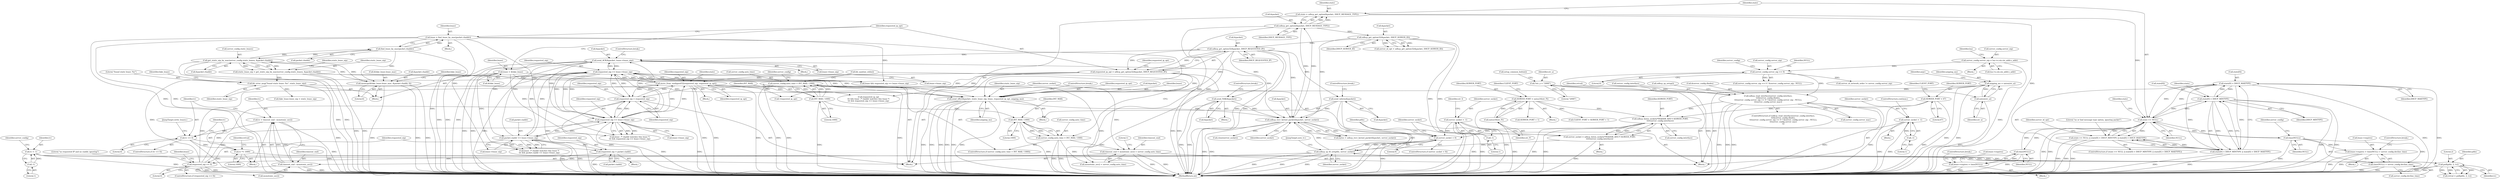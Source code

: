digraph "0_busybox_6d3b4bb24da9a07c263f3c1acf8df85382ff562c_1@array" {
"1000560" [label="(Call,state[0] > DHCP_MAXTYPE)"];
"1000555" [label="(Call,state[0] < DHCP_MINTYPE)"];
"1000551" [label="(Call,state == NULL)"];
"1000543" [label="(Call,state = udhcp_get_option(&packet, DHCP_MESSAGE_TYPE))"];
"1000545" [label="(Call,udhcp_get_option(&packet, DHCP_MESSAGE_TYPE))"];
"1000497" [label="(Call,udhcp_recv_kernel_packet(&packet, server_socket))"];
"1000642" [label="(Call,udhcp_get_option32(&packet, DHCP_REQUESTED_IP))"];
"1000571" [label="(Call,udhcp_get_option32(&packet, DHCP_SERVER_ID))"];
"1000699" [label="(Call,send_ACK(&packet, lease->lease_nip))"];
"1000693" [label="(Call,requested_nip == lease->lease_nip)"];
"1000649" [label="(Call,move_from_unaligned32(requested_nip, requested_ip_opt))"];
"1000396" [label="(Call,requested_nip = requested_nip)"];
"1000683" [label="(Call,requested_nip == 0)"];
"1000677" [label="(Call,requested_nip = packet.ciaddr)"];
"1000761" [label="(Call,packet.ciaddr == lease->lease_nip)"];
"1000726" [label="(Call,requested_nip == lease->lease_nip)"];
"1000640" [label="(Call,requested_ip_opt = udhcp_get_option32(&packet, DHCP_REQUESTED_IP))"];
"1000711" [label="(Call,send_NAK(&packet))"];
"1000780" [label="(Call,send_inform(&packet))"];
"1000661" [label="(Call,send_offer(&packet, static_lease_nip, lease, requested_ip_opt, arpping_ms))"];
"1000592" [label="(Call,static_lease_nip = get_static_nip_by_mac(server_config.static_leases, &packet.chaddr))"];
"1000594" [label="(Call,get_static_nip_by_mac(server_config.static_leases, &packet.chaddr))"];
"1000608" [label="(Call,memcpy(&fake_lease.lease_mac, &packet.chaddr, 6))"];
"1000636" [label="(Call,find_lease_by_mac(packet.chaddr))"];
"1000605" [label="(Call,bb_error_msg(\"found static lease: %x\", static_lease_nip))"];
"1000628" [label="(Call,lease = &fake_lease)"];
"1000634" [label="(Call,lease = find_lease_by_mac(packet.chaddr))"];
"1000239" [label="(Call,arpping_ms = xatou(str_a))"];
"1000241" [label="(Call,xatou(str_a))"];
"1000159" [label="(Call,*str_a = \"2000\")"];
"1000414" [label="(Call,udhcp_sp_fd_set(pfds, server_socket))"];
"1000445" [label="(Call,poll(pfds, 2, tv))"];
"1000440" [label="(Call,tv *= 1000)"];
"1000433" [label="(Call,tv <= 0)"];
"1000427" [label="(Call,tv = timeout_end - monotonic_sec())"];
"1000429" [label="(Call,timeout_end - monotonic_sec())"];
"1000379" [label="(Call,timeout_end = monotonic_sec() + server_config.auto_time)"];
"1000253" [label="(Call,server_config.auto_time > INT_MAX / 1000)"];
"1000257" [label="(Call,INT_MAX / 1000)"];
"1000260" [label="(Call,server_config.auto_time = INT_MAX / 1000)"];
"1000264" [label="(Call,INT_MAX / 1000)"];
"1000418" [label="(Call,tv = -1)"];
"1000420" [label="(Call,-1)"];
"1000403" [label="(Call,server_socket < 0)"];
"1000518" [label="(Call,server_socket = -1)"];
"1000520" [label="(Call,-1)"];
"1000144" [label="(Call,server_socket = -1)"];
"1000146" [label="(Call,-1)"];
"1000407" [label="(Call,server_socket = udhcp_listen_socket(/*INADDR_ANY,*/ SERVER_PORT,\n\t\t\t\t\tserver_config.interface))"];
"1000409" [label="(Call,udhcp_listen_socket(/*INADDR_ANY,*/ SERVER_PORT,\n\t\t\t\t\tserver_config.interface))"];
"1000165" [label="(Call,SERVER_PORT = 67)"];
"1000230" [label="(Call,SERVER_PORT = xatou16(str_P))"];
"1000232" [label="(Call,xatou16(str_P))"];
"1000350" [label="(Call,udhcp_read_interface(server_config.interface,\n\t\t\t&server_config.ifindex,\n\t\t\t(server_config.server_nip == 0 ? &server_config.server_nip : NULL),\n\t\t\tserver_config.server_mac))"];
"1000359" [label="(Call,server_config.server_nip == 0)"];
"1000210" [label="(Call,server_config.server_nip = lsa->u.sin.sin_addr.s_addr)"];
"1000560" [label="(Call,state[0] > DHCP_MAXTYPE)"];
"1000746" [label="(Call,time(NULL))"];
"1000773" [label="(Call,time(NULL))"];
"1000550" [label="(Call,state == NULL || state[0] < DHCP_MINTYPE || state[0] > DHCP_MAXTYPE)"];
"1000554" [label="(Call,state[0] < DHCP_MINTYPE || state[0] > DHCP_MAXTYPE)"];
"1000741" [label="(Call,lease->expires = time(NULL) + server_config.decline_time)"];
"1000745" [label="(Call,time(NULL) + server_config.decline_time)"];
"1000769" [label="(Call,lease->expires = time(NULL))"];
"1000432" [label="(ControlStructure,if (tv <= 0))"];
"1000351" [label="(Call,server_config.interface)"];
"1000731" [label="(Block,)"];
"1000700" [label="(Call,&packet)"];
"1000419" [label="(Identifier,tv)"];
"1000433" [label="(Call,tv <= 0)"];
"1000605" [label="(Call,bb_error_msg(\"found static lease: %x\", static_lease_nip))"];
"1000649" [label="(Call,move_from_unaligned32(requested_nip, requested_ip_opt))"];
"1000795" [label="(MethodReturn,int)"];
"1000160" [label="(Identifier,str_a)"];
"1000202" [label="(Block,)"];
"1000693" [label="(Call,requested_nip == lease->lease_nip)"];
"1000387" [label="(Literal,1)"];
"1000156" [label="(Identifier,str_I)"];
"1000726" [label="(Call,requested_nip == lease->lease_nip)"];
"1000606" [label="(Literal,\"found static lease: %x\")"];
"1000165" [label="(Call,SERVER_PORT = 67)"];
"1000550" [label="(Call,state == NULL || state[0] < DHCP_MINTYPE || state[0] > DHCP_MAXTYPE)"];
"1000518" [label="(Call,server_socket = -1)"];
"1000440" [label="(Call,tv *= 1000)"];
"1000233" [label="(Identifier,str_P)"];
"1000634" [label="(Call,lease = find_lease_by_mac(packet.chaddr))"];
"1000640" [label="(Call,requested_ip_opt = udhcp_get_option32(&packet, DHCP_REQUESTED_IP))"];
"1000254" [label="(Call,server_config.auto_time)"];
"1000564" [label="(Identifier,DHCP_MAXTYPE)"];
"1000765" [label="(Call,lease->lease_nip)"];
"1000780" [label="(Call,send_inform(&packet))"];
"1000415" [label="(Identifier,pfds)"];
"1000551" [label="(Call,state == NULL)"];
"1000448" [label="(Identifier,tv)"];
"1000783" [label="(ControlStructure,break;)"];
"1000406" [label="(Block,)"];
"1000210" [label="(Call,server_config.server_nip = lsa->u.sin.sin_addr.s_addr)"];
"1000727" [label="(Identifier,requested_nip)"];
"1000431" [label="(Call,monotonic_sec())"];
"1000242" [label="(Identifier,str_a)"];
"1000159" [label="(Call,*str_a = \"2000\")"];
"1000262" [label="(Identifier,server_config)"];
"1000747" [label="(Identifier,NULL)"];
"1000674" [label="(Call,!requested_ip_opt)"];
"1000377" [label="(Call,udhcp_sp_setup())"];
"1000561" [label="(Call,state[0])"];
"1000608" [label="(Call,memcpy(&fake_lease.lease_mac, &packet.chaddr, 6))"];
"1000260" [label="(Call,server_config.auto_time = INT_MAX / 1000)"];
"1000645" [label="(Identifier,DHCP_REQUESTED_IP)"];
"1000742" [label="(Call,lease->expires)"];
"1000636" [label="(Call,find_lease_by_mac(packet.chaddr))"];
"1000267" [label="(Call,bb_sanitize_stdio())"];
"1000647" [label="(Identifier,requested_ip_opt)"];
"1000611" [label="(Identifier,fake_lease)"];
"1000354" [label="(Call,&server_config.ifindex)"];
"1000668" [label="(ControlStructure,break;)"];
"1000545" [label="(Call,udhcp_get_option(&packet, DHCP_MESSAGE_TYPE))"];
"1000434" [label="(Identifier,tv)"];
"1000405" [label="(Literal,0)"];
"1000722" [label="(Call,requested_ip_opt\n\t\t\t && lease  /* chaddr matches this lease */\n\t\t\t && requested_nip == lease->lease_nip)"];
"1000556" [label="(Call,state[0])"];
"1000427" [label="(Call,tv = timeout_end - monotonic_sec())"];
"1000603" [label="(Identifier,static_lease_nip)"];
"1000409" [label="(Call,udhcp_listen_socket(/*INADDR_ANY,*/ SERVER_PORT,\n\t\t\t\t\tserver_config.interface))"];
"1000774" [label="(Identifier,NULL)"];
"1000635" [label="(Identifier,lease)"];
"1000641" [label="(Identifier,requested_ip_opt)"];
"1000234" [label="(Call,CLIENT_PORT = SERVER_PORT + 1)"];
"1000629" [label="(Identifier,lease)"];
"1000261" [label="(Call,server_config.auto_time)"];
"1000214" [label="(Call,lsa->u.sin.sin_addr.s_addr)"];
"1000678" [label="(Identifier,requested_nip)"];
"1000592" [label="(Call,static_lease_nip = get_static_nip_by_mac(server_config.static_leases, &packet.chaddr))"];
"1000258" [label="(Identifier,INT_MAX)"];
"1000147" [label="(Literal,1)"];
"1000146" [label="(Call,-1)"];
"1000516" [label="(Call,close(server_socket))"];
"1000435" [label="(Literal,0)"];
"1000643" [label="(Call,&packet)"];
"1000684" [label="(Identifier,requested_nip)"];
"1000414" [label="(Call,udhcp_sp_fd_set(pfds, server_socket))"];
"1000349" [label="(ControlStructure,if (udhcp_read_interface(server_config.interface,\n\t\t\t&server_config.ifindex,\n\t\t\t(server_config.server_nip == 0 ? &server_config.server_nip : NULL),\n\t\t\tserver_config.server_mac)\n\t))"];
"1000666" [label="(Identifier,requested_ip_opt)"];
"1000751" [label="(ControlStructure,break;)"];
"1000224" [label="(Identifier,lsa)"];
"1000691" [label="(Call,lease && requested_nip == lease->lease_nip)"];
"1000710" [label="(Block,)"];
"1000688" [label="(Literal,\"no requested IP and no ciaddr, ignoring\")"];
"1000555" [label="(Call,state[0] < DHCP_MINTYPE)"];
"1000676" [label="(Block,)"];
"1000662" [label="(Call,&packet)"];
"1000609" [label="(Call,&fake_lease.lease_mac)"];
"1000543" [label="(Call,state = udhcp_get_option(&packet, DHCP_MESSAGE_TYPE))"];
"1000552" [label="(Identifier,state)"];
"1000241" [label="(Call,xatou(str_a))"];
"1000380" [label="(Identifier,timeout_end)"];
"1000408" [label="(Identifier,server_socket)"];
"1000633" [label="(Block,)"];
"1000712" [label="(Call,&packet)"];
"1000548" [label="(Identifier,DHCP_MESSAGE_TYPE)"];
"1000745" [label="(Call,time(NULL) + server_config.decline_time)"];
"1000762" [label="(Call,packet.ciaddr)"];
"1000266" [label="(Literal,1000)"];
"1000544" [label="(Identifier,state)"];
"1000775" [label="(ControlStructure,break;)"];
"1000773" [label="(Call,time(NULL))"];
"1000161" [label="(Literal,\"2000\")"];
"1000402" [label="(ControlStructure,if (server_socket < 0))"];
"1000665" [label="(Identifier,lease)"];
"1000724" [label="(Call,lease  /* chaddr matches this lease */\n\t\t\t && requested_nip == lease->lease_nip)"];
"1000360" [label="(Call,server_config.server_nip)"];
"1000521" [label="(Literal,1)"];
"1000654" [label="(Identifier,state)"];
"1000166" [label="(Identifier,SERVER_PORT)"];
"1000520" [label="(Call,-1)"];
"1000546" [label="(Call,&packet)"];
"1000359" [label="(Call,server_config.server_nip == 0)"];
"1000522" [label="(ControlStructure,continue;)"];
"1000498" [label="(Call,&packet)"];
"1000637" [label="(Call,packet.chaddr)"];
"1000416" [label="(Identifier,server_socket)"];
"1000613" [label="(Call,&packet.chaddr)"];
"1000628" [label="(Call,lease = &fake_lease)"];
"1000437" [label="(JumpTarget,write_leases:)"];
"1000648" [label="(Block,)"];
"1000748" [label="(Call,server_config.decline_time)"];
"1000428" [label="(Identifier,tv)"];
"1000259" [label="(Literal,1000)"];
"1000240" [label="(Identifier,arpping_ms)"];
"1000169" [label="(Identifier,CLIENT_PORT)"];
"1000236" [label="(Call,SERVER_PORT + 1)"];
"1000677" [label="(Call,requested_nip = packet.ciaddr)"];
"1000515" [label="(Block,)"];
"1000768" [label="(Block,)"];
"1000235" [label="(Identifier,CLIENT_PORT)"];
"1000559" [label="(Identifier,DHCP_MINTYPE)"];
"1000144" [label="(Call,server_socket = -1)"];
"1000447" [label="(Literal,2)"];
"1000594" [label="(Call,get_static_nip_by_mac(server_config.static_leases, &packet.chaddr))"];
"1000554" [label="(Call,state[0] < DHCP_MINTYPE || state[0] > DHCP_MAXTYPE)"];
"1000682" [label="(ControlStructure,if (requested_nip == 0))"];
"1000252" [label="(ControlStructure,if (server_config.auto_time > INT_MAX / 1000))"];
"1000265" [label="(Identifier,INT_MAX)"];
"1000421" [label="(Literal,1)"];
"1000685" [label="(Literal,0)"];
"1000430" [label="(Identifier,timeout_end)"];
"1000572" [label="(Call,&packet)"];
"1000741" [label="(Call,lease->expires = time(NULL) + server_config.decline_time)"];
"1000443" [label="(Call,retval = poll(pfds, 2, tv))"];
"1000699" [label="(Call,send_ACK(&packet, lease->lease_nip))"];
"1000164" [label="(Call,setup_common_bufsiz())"];
"1000446" [label="(Identifier,pfds)"];
"1000698" [label="(Block,)"];
"1000229" [label="(Block,)"];
"1000728" [label="(Call,lease->lease_nip)"];
"1000607" [label="(Identifier,static_lease_nip)"];
"1000231" [label="(Identifier,SERVER_PORT)"];
"1000667" [label="(Identifier,arpping_ms)"];
"1000705" [label="(ControlStructure,break;)"];
"1000617" [label="(Literal,6)"];
"1000595" [label="(Call,server_config.static_leases)"];
"1000257" [label="(Call,INT_MAX / 1000)"];
"1000557" [label="(Identifier,state)"];
"1000424" [label="(Identifier,server_config)"];
"1000553" [label="(Identifier,NULL)"];
"1000761" [label="(Call,packet.ciaddr == lease->lease_nip)"];
"1000417" [label="(JumpTarget,new_tv:)"];
"1000497" [label="(Call,udhcp_recv_kernel_packet(&packet, server_socket))"];
"1000444" [label="(Identifier,retval)"];
"1000429" [label="(Call,timeout_end - monotonic_sec())"];
"1000363" [label="(Literal,0)"];
"1000583" [label="(Call,server_id_network_order != server_config.server_nip)"];
"1000397" [label="(Identifier,requested_nip)"];
"1000562" [label="(Identifier,state)"];
"1000398" [label="(Identifier,requested_nip)"];
"1000549" [label="(ControlStructure,if (state == NULL || state[0] < DHCP_MINTYPE || state[0] > DHCP_MAXTYPE))"];
"1000702" [label="(Call,lease->lease_nip)"];
"1000769" [label="(Call,lease->expires = time(NULL))"];
"1000759" [label="(Call,lease  /* chaddr matches this lease */\n\t\t\t && packet.ciaddr == lease->lease_nip)"];
"1000368" [label="(Identifier,NULL)"];
"1000593" [label="(Identifier,static_lease_nip)"];
"1000246" [label="(Identifier,argv)"];
"1000445" [label="(Call,poll(pfds, 2, tv))"];
"1000604" [label="(Block,)"];
"1000381" [label="(Call,monotonic_sec() + server_config.auto_time)"];
"1000145" [label="(Identifier,server_socket)"];
"1000142" [label="(Block,)"];
"1000369" [label="(Call,server_config.server_mac)"];
"1000642" [label="(Call,udhcp_get_option32(&packet, DHCP_REQUESTED_IP))"];
"1000770" [label="(Call,lease->expires)"];
"1000651" [label="(Identifier,requested_ip_opt)"];
"1000403" [label="(Call,server_socket < 0)"];
"1000695" [label="(Call,lease->lease_nip)"];
"1000570" [label="(Identifier,server_id_opt)"];
"1000404" [label="(Identifier,server_socket)"];
"1000656" [label="(Block,)"];
"1000211" [label="(Call,server_config.server_nip)"];
"1000618" [label="(Call,fake_lease.lease_nip = static_lease_nip)"];
"1000253" [label="(Call,server_config.auto_time > INT_MAX / 1000)"];
"1000167" [label="(Literal,67)"];
"1000500" [label="(Identifier,server_socket)"];
"1000574" [label="(Identifier,DHCP_SERVER_ID)"];
"1000664" [label="(Identifier,static_lease_nip)"];
"1000519" [label="(Identifier,server_socket)"];
"1000567" [label="(Literal,\"no or bad message type option, ignoring packet\")"];
"1000442" [label="(Literal,1000)"];
"1000620" [label="(Identifier,fake_lease)"];
"1000232" [label="(Call,xatou16(str_P))"];
"1000396" [label="(Call,requested_nip = requested_nip)"];
"1000374" [label="(Identifier,retval)"];
"1000714" [label="(ControlStructure,break;)"];
"1000410" [label="(Identifier,SERVER_PORT)"];
"1000571" [label="(Call,udhcp_get_option32(&packet, DHCP_SERVER_ID))"];
"1000388" [label="(Block,)"];
"1000495" [label="(Call,bytes = udhcp_recv_kernel_packet(&packet, server_socket))"];
"1000441" [label="(Identifier,tv)"];
"1000358" [label="(Call,server_config.server_nip == 0 ? &server_config.server_nip : NULL)"];
"1000264" [label="(Call,INT_MAX / 1000)"];
"1000746" [label="(Call,time(NULL))"];
"1000418" [label="(Call,tv = -1)"];
"1000407" [label="(Call,server_socket = udhcp_listen_socket(/*INADDR_ANY,*/ SERVER_PORT,\n\t\t\t\t\tserver_config.interface))"];
"1000711" [label="(Call,send_NAK(&packet))"];
"1000650" [label="(Identifier,requested_nip)"];
"1000560" [label="(Call,state[0] > DHCP_MAXTYPE)"];
"1000350" [label="(Call,udhcp_read_interface(server_config.interface,\n\t\t\t&server_config.ifindex,\n\t\t\t(server_config.server_nip == 0 ? &server_config.server_nip : NULL),\n\t\t\tserver_config.server_mac))"];
"1000661" [label="(Call,send_offer(&packet, static_lease_nip, lease, requested_ip_opt, arpping_ms))"];
"1000379" [label="(Call,timeout_end = monotonic_sec() + server_config.auto_time)"];
"1000694" [label="(Identifier,requested_nip)"];
"1000692" [label="(Identifier,lease)"];
"1000630" [label="(Call,&fake_lease)"];
"1000426" [label="(Block,)"];
"1000749" [label="(Identifier,server_config)"];
"1000683" [label="(Call,requested_nip == 0)"];
"1000230" [label="(Call,SERVER_PORT = xatou16(str_P))"];
"1000679" [label="(Call,packet.ciaddr)"];
"1000366" [label="(Identifier,server_config)"];
"1000420" [label="(Call,-1)"];
"1000239" [label="(Call,arpping_ms = xatou(str_a))"];
"1000781" [label="(Call,&packet)"];
"1000598" [label="(Call,&packet.chaddr)"];
"1000569" [label="(Call,server_id_opt = udhcp_get_option32(&packet, DHCP_SERVER_ID))"];
"1000411" [label="(Call,server_config.interface)"];
"1000560" -> "1000554"  [label="AST: "];
"1000560" -> "1000564"  [label="CFG: "];
"1000561" -> "1000560"  [label="AST: "];
"1000564" -> "1000560"  [label="AST: "];
"1000554" -> "1000560"  [label="CFG: "];
"1000560" -> "1000795"  [label="DDG: "];
"1000560" -> "1000795"  [label="DDG: "];
"1000560" -> "1000551"  [label="DDG: "];
"1000560" -> "1000555"  [label="DDG: "];
"1000560" -> "1000554"  [label="DDG: "];
"1000560" -> "1000554"  [label="DDG: "];
"1000555" -> "1000560"  [label="DDG: "];
"1000551" -> "1000560"  [label="DDG: "];
"1000555" -> "1000554"  [label="AST: "];
"1000555" -> "1000559"  [label="CFG: "];
"1000556" -> "1000555"  [label="AST: "];
"1000559" -> "1000555"  [label="AST: "];
"1000562" -> "1000555"  [label="CFG: "];
"1000554" -> "1000555"  [label="CFG: "];
"1000555" -> "1000795"  [label="DDG: "];
"1000555" -> "1000795"  [label="DDG: "];
"1000555" -> "1000551"  [label="DDG: "];
"1000555" -> "1000554"  [label="DDG: "];
"1000555" -> "1000554"  [label="DDG: "];
"1000551" -> "1000555"  [label="DDG: "];
"1000551" -> "1000550"  [label="AST: "];
"1000551" -> "1000553"  [label="CFG: "];
"1000552" -> "1000551"  [label="AST: "];
"1000553" -> "1000551"  [label="AST: "];
"1000557" -> "1000551"  [label="CFG: "];
"1000550" -> "1000551"  [label="CFG: "];
"1000551" -> "1000795"  [label="DDG: "];
"1000551" -> "1000795"  [label="DDG: "];
"1000551" -> "1000550"  [label="DDG: "];
"1000551" -> "1000550"  [label="DDG: "];
"1000543" -> "1000551"  [label="DDG: "];
"1000746" -> "1000551"  [label="DDG: "];
"1000773" -> "1000551"  [label="DDG: "];
"1000551" -> "1000746"  [label="DDG: "];
"1000551" -> "1000773"  [label="DDG: "];
"1000543" -> "1000388"  [label="AST: "];
"1000543" -> "1000545"  [label="CFG: "];
"1000544" -> "1000543"  [label="AST: "];
"1000545" -> "1000543"  [label="AST: "];
"1000552" -> "1000543"  [label="CFG: "];
"1000543" -> "1000795"  [label="DDG: "];
"1000545" -> "1000543"  [label="DDG: "];
"1000545" -> "1000543"  [label="DDG: "];
"1000545" -> "1000548"  [label="CFG: "];
"1000546" -> "1000545"  [label="AST: "];
"1000548" -> "1000545"  [label="AST: "];
"1000545" -> "1000795"  [label="DDG: "];
"1000545" -> "1000795"  [label="DDG: "];
"1000545" -> "1000497"  [label="DDG: "];
"1000497" -> "1000545"  [label="DDG: "];
"1000545" -> "1000571"  [label="DDG: "];
"1000497" -> "1000495"  [label="AST: "];
"1000497" -> "1000500"  [label="CFG: "];
"1000498" -> "1000497"  [label="AST: "];
"1000500" -> "1000497"  [label="AST: "];
"1000495" -> "1000497"  [label="CFG: "];
"1000497" -> "1000795"  [label="DDG: "];
"1000497" -> "1000795"  [label="DDG: "];
"1000497" -> "1000403"  [label="DDG: "];
"1000497" -> "1000495"  [label="DDG: "];
"1000497" -> "1000495"  [label="DDG: "];
"1000642" -> "1000497"  [label="DDG: "];
"1000699" -> "1000497"  [label="DDG: "];
"1000711" -> "1000497"  [label="DDG: "];
"1000780" -> "1000497"  [label="DDG: "];
"1000661" -> "1000497"  [label="DDG: "];
"1000571" -> "1000497"  [label="DDG: "];
"1000414" -> "1000497"  [label="DDG: "];
"1000497" -> "1000516"  [label="DDG: "];
"1000642" -> "1000640"  [label="AST: "];
"1000642" -> "1000645"  [label="CFG: "];
"1000643" -> "1000642"  [label="AST: "];
"1000645" -> "1000642"  [label="AST: "];
"1000640" -> "1000642"  [label="CFG: "];
"1000642" -> "1000795"  [label="DDG: "];
"1000642" -> "1000795"  [label="DDG: "];
"1000642" -> "1000640"  [label="DDG: "];
"1000642" -> "1000640"  [label="DDG: "];
"1000571" -> "1000642"  [label="DDG: "];
"1000642" -> "1000661"  [label="DDG: "];
"1000642" -> "1000699"  [label="DDG: "];
"1000642" -> "1000711"  [label="DDG: "];
"1000642" -> "1000780"  [label="DDG: "];
"1000571" -> "1000569"  [label="AST: "];
"1000571" -> "1000574"  [label="CFG: "];
"1000572" -> "1000571"  [label="AST: "];
"1000574" -> "1000571"  [label="AST: "];
"1000569" -> "1000571"  [label="CFG: "];
"1000571" -> "1000795"  [label="DDG: "];
"1000571" -> "1000795"  [label="DDG: "];
"1000571" -> "1000569"  [label="DDG: "];
"1000571" -> "1000569"  [label="DDG: "];
"1000699" -> "1000698"  [label="AST: "];
"1000699" -> "1000702"  [label="CFG: "];
"1000700" -> "1000699"  [label="AST: "];
"1000702" -> "1000699"  [label="AST: "];
"1000705" -> "1000699"  [label="CFG: "];
"1000699" -> "1000795"  [label="DDG: "];
"1000699" -> "1000795"  [label="DDG: "];
"1000699" -> "1000795"  [label="DDG: "];
"1000699" -> "1000693"  [label="DDG: "];
"1000693" -> "1000699"  [label="DDG: "];
"1000761" -> "1000699"  [label="DDG: "];
"1000726" -> "1000699"  [label="DDG: "];
"1000699" -> "1000726"  [label="DDG: "];
"1000699" -> "1000761"  [label="DDG: "];
"1000693" -> "1000691"  [label="AST: "];
"1000693" -> "1000695"  [label="CFG: "];
"1000694" -> "1000693"  [label="AST: "];
"1000695" -> "1000693"  [label="AST: "];
"1000691" -> "1000693"  [label="CFG: "];
"1000693" -> "1000795"  [label="DDG: "];
"1000693" -> "1000795"  [label="DDG: "];
"1000693" -> "1000396"  [label="DDG: "];
"1000693" -> "1000649"  [label="DDG: "];
"1000693" -> "1000691"  [label="DDG: "];
"1000693" -> "1000691"  [label="DDG: "];
"1000649" -> "1000693"  [label="DDG: "];
"1000396" -> "1000693"  [label="DDG: "];
"1000683" -> "1000693"  [label="DDG: "];
"1000726" -> "1000693"  [label="DDG: "];
"1000726" -> "1000693"  [label="DDG: "];
"1000761" -> "1000693"  [label="DDG: "];
"1000693" -> "1000726"  [label="DDG: "];
"1000693" -> "1000726"  [label="DDG: "];
"1000693" -> "1000761"  [label="DDG: "];
"1000649" -> "1000648"  [label="AST: "];
"1000649" -> "1000651"  [label="CFG: "];
"1000650" -> "1000649"  [label="AST: "];
"1000651" -> "1000649"  [label="AST: "];
"1000654" -> "1000649"  [label="CFG: "];
"1000649" -> "1000795"  [label="DDG: "];
"1000649" -> "1000795"  [label="DDG: "];
"1000649" -> "1000795"  [label="DDG: "];
"1000649" -> "1000396"  [label="DDG: "];
"1000396" -> "1000649"  [label="DDG: "];
"1000683" -> "1000649"  [label="DDG: "];
"1000726" -> "1000649"  [label="DDG: "];
"1000640" -> "1000649"  [label="DDG: "];
"1000649" -> "1000661"  [label="DDG: "];
"1000649" -> "1000674"  [label="DDG: "];
"1000649" -> "1000722"  [label="DDG: "];
"1000649" -> "1000726"  [label="DDG: "];
"1000396" -> "1000388"  [label="AST: "];
"1000396" -> "1000398"  [label="CFG: "];
"1000397" -> "1000396"  [label="AST: "];
"1000398" -> "1000396"  [label="AST: "];
"1000404" -> "1000396"  [label="CFG: "];
"1000396" -> "1000795"  [label="DDG: "];
"1000683" -> "1000396"  [label="DDG: "];
"1000726" -> "1000396"  [label="DDG: "];
"1000396" -> "1000726"  [label="DDG: "];
"1000683" -> "1000682"  [label="AST: "];
"1000683" -> "1000685"  [label="CFG: "];
"1000684" -> "1000683"  [label="AST: "];
"1000685" -> "1000683"  [label="AST: "];
"1000688" -> "1000683"  [label="CFG: "];
"1000692" -> "1000683"  [label="CFG: "];
"1000683" -> "1000795"  [label="DDG: "];
"1000683" -> "1000795"  [label="DDG: "];
"1000677" -> "1000683"  [label="DDG: "];
"1000683" -> "1000726"  [label="DDG: "];
"1000677" -> "1000676"  [label="AST: "];
"1000677" -> "1000679"  [label="CFG: "];
"1000678" -> "1000677"  [label="AST: "];
"1000679" -> "1000677"  [label="AST: "];
"1000684" -> "1000677"  [label="CFG: "];
"1000677" -> "1000795"  [label="DDG: "];
"1000761" -> "1000677"  [label="DDG: "];
"1000761" -> "1000759"  [label="AST: "];
"1000761" -> "1000765"  [label="CFG: "];
"1000762" -> "1000761"  [label="AST: "];
"1000765" -> "1000761"  [label="AST: "];
"1000759" -> "1000761"  [label="CFG: "];
"1000761" -> "1000795"  [label="DDG: "];
"1000761" -> "1000795"  [label="DDG: "];
"1000761" -> "1000726"  [label="DDG: "];
"1000761" -> "1000759"  [label="DDG: "];
"1000761" -> "1000759"  [label="DDG: "];
"1000726" -> "1000761"  [label="DDG: "];
"1000726" -> "1000724"  [label="AST: "];
"1000726" -> "1000728"  [label="CFG: "];
"1000727" -> "1000726"  [label="AST: "];
"1000728" -> "1000726"  [label="AST: "];
"1000724" -> "1000726"  [label="CFG: "];
"1000726" -> "1000795"  [label="DDG: "];
"1000726" -> "1000795"  [label="DDG: "];
"1000726" -> "1000724"  [label="DDG: "];
"1000726" -> "1000724"  [label="DDG: "];
"1000640" -> "1000388"  [label="AST: "];
"1000641" -> "1000640"  [label="AST: "];
"1000647" -> "1000640"  [label="CFG: "];
"1000640" -> "1000795"  [label="DDG: "];
"1000640" -> "1000795"  [label="DDG: "];
"1000640" -> "1000661"  [label="DDG: "];
"1000640" -> "1000674"  [label="DDG: "];
"1000640" -> "1000722"  [label="DDG: "];
"1000711" -> "1000710"  [label="AST: "];
"1000711" -> "1000712"  [label="CFG: "];
"1000712" -> "1000711"  [label="AST: "];
"1000714" -> "1000711"  [label="CFG: "];
"1000711" -> "1000795"  [label="DDG: "];
"1000711" -> "1000795"  [label="DDG: "];
"1000780" -> "1000656"  [label="AST: "];
"1000780" -> "1000781"  [label="CFG: "];
"1000781" -> "1000780"  [label="AST: "];
"1000783" -> "1000780"  [label="CFG: "];
"1000780" -> "1000795"  [label="DDG: "];
"1000780" -> "1000795"  [label="DDG: "];
"1000661" -> "1000656"  [label="AST: "];
"1000661" -> "1000667"  [label="CFG: "];
"1000662" -> "1000661"  [label="AST: "];
"1000664" -> "1000661"  [label="AST: "];
"1000665" -> "1000661"  [label="AST: "];
"1000666" -> "1000661"  [label="AST: "];
"1000667" -> "1000661"  [label="AST: "];
"1000668" -> "1000661"  [label="CFG: "];
"1000661" -> "1000795"  [label="DDG: "];
"1000661" -> "1000795"  [label="DDG: "];
"1000661" -> "1000795"  [label="DDG: "];
"1000661" -> "1000795"  [label="DDG: "];
"1000661" -> "1000795"  [label="DDG: "];
"1000661" -> "1000795"  [label="DDG: "];
"1000592" -> "1000661"  [label="DDG: "];
"1000605" -> "1000661"  [label="DDG: "];
"1000628" -> "1000661"  [label="DDG: "];
"1000634" -> "1000661"  [label="DDG: "];
"1000239" -> "1000661"  [label="DDG: "];
"1000592" -> "1000388"  [label="AST: "];
"1000592" -> "1000594"  [label="CFG: "];
"1000593" -> "1000592"  [label="AST: "];
"1000594" -> "1000592"  [label="AST: "];
"1000603" -> "1000592"  [label="CFG: "];
"1000592" -> "1000795"  [label="DDG: "];
"1000592" -> "1000795"  [label="DDG: "];
"1000594" -> "1000592"  [label="DDG: "];
"1000594" -> "1000592"  [label="DDG: "];
"1000592" -> "1000605"  [label="DDG: "];
"1000594" -> "1000598"  [label="CFG: "];
"1000595" -> "1000594"  [label="AST: "];
"1000598" -> "1000594"  [label="AST: "];
"1000594" -> "1000795"  [label="DDG: "];
"1000594" -> "1000795"  [label="DDG: "];
"1000608" -> "1000594"  [label="DDG: "];
"1000636" -> "1000594"  [label="DDG: "];
"1000594" -> "1000608"  [label="DDG: "];
"1000594" -> "1000636"  [label="DDG: "];
"1000608" -> "1000604"  [label="AST: "];
"1000608" -> "1000617"  [label="CFG: "];
"1000609" -> "1000608"  [label="AST: "];
"1000613" -> "1000608"  [label="AST: "];
"1000617" -> "1000608"  [label="AST: "];
"1000620" -> "1000608"  [label="CFG: "];
"1000608" -> "1000795"  [label="DDG: "];
"1000608" -> "1000795"  [label="DDG: "];
"1000608" -> "1000795"  [label="DDG: "];
"1000636" -> "1000608"  [label="DDG: "];
"1000636" -> "1000634"  [label="AST: "];
"1000636" -> "1000637"  [label="CFG: "];
"1000637" -> "1000636"  [label="AST: "];
"1000634" -> "1000636"  [label="CFG: "];
"1000636" -> "1000795"  [label="DDG: "];
"1000636" -> "1000634"  [label="DDG: "];
"1000605" -> "1000604"  [label="AST: "];
"1000605" -> "1000607"  [label="CFG: "];
"1000606" -> "1000605"  [label="AST: "];
"1000607" -> "1000605"  [label="AST: "];
"1000611" -> "1000605"  [label="CFG: "];
"1000605" -> "1000795"  [label="DDG: "];
"1000605" -> "1000618"  [label="DDG: "];
"1000628" -> "1000604"  [label="AST: "];
"1000628" -> "1000630"  [label="CFG: "];
"1000629" -> "1000628"  [label="AST: "];
"1000630" -> "1000628"  [label="AST: "];
"1000641" -> "1000628"  [label="CFG: "];
"1000628" -> "1000795"  [label="DDG: "];
"1000628" -> "1000795"  [label="DDG: "];
"1000628" -> "1000691"  [label="DDG: "];
"1000628" -> "1000724"  [label="DDG: "];
"1000628" -> "1000759"  [label="DDG: "];
"1000634" -> "1000633"  [label="AST: "];
"1000635" -> "1000634"  [label="AST: "];
"1000641" -> "1000634"  [label="CFG: "];
"1000634" -> "1000795"  [label="DDG: "];
"1000634" -> "1000795"  [label="DDG: "];
"1000634" -> "1000691"  [label="DDG: "];
"1000634" -> "1000724"  [label="DDG: "];
"1000634" -> "1000759"  [label="DDG: "];
"1000239" -> "1000142"  [label="AST: "];
"1000239" -> "1000241"  [label="CFG: "];
"1000240" -> "1000239"  [label="AST: "];
"1000241" -> "1000239"  [label="AST: "];
"1000246" -> "1000239"  [label="CFG: "];
"1000239" -> "1000795"  [label="DDG: "];
"1000239" -> "1000795"  [label="DDG: "];
"1000241" -> "1000239"  [label="DDG: "];
"1000241" -> "1000242"  [label="CFG: "];
"1000242" -> "1000241"  [label="AST: "];
"1000241" -> "1000795"  [label="DDG: "];
"1000159" -> "1000241"  [label="DDG: "];
"1000159" -> "1000142"  [label="AST: "];
"1000159" -> "1000161"  [label="CFG: "];
"1000160" -> "1000159"  [label="AST: "];
"1000161" -> "1000159"  [label="AST: "];
"1000164" -> "1000159"  [label="CFG: "];
"1000414" -> "1000388"  [label="AST: "];
"1000414" -> "1000416"  [label="CFG: "];
"1000415" -> "1000414"  [label="AST: "];
"1000416" -> "1000414"  [label="AST: "];
"1000417" -> "1000414"  [label="CFG: "];
"1000414" -> "1000795"  [label="DDG: "];
"1000414" -> "1000795"  [label="DDG: "];
"1000414" -> "1000795"  [label="DDG: "];
"1000414" -> "1000403"  [label="DDG: "];
"1000445" -> "1000414"  [label="DDG: "];
"1000403" -> "1000414"  [label="DDG: "];
"1000407" -> "1000414"  [label="DDG: "];
"1000414" -> "1000445"  [label="DDG: "];
"1000445" -> "1000443"  [label="AST: "];
"1000445" -> "1000448"  [label="CFG: "];
"1000446" -> "1000445"  [label="AST: "];
"1000447" -> "1000445"  [label="AST: "];
"1000448" -> "1000445"  [label="AST: "];
"1000443" -> "1000445"  [label="CFG: "];
"1000445" -> "1000795"  [label="DDG: "];
"1000445" -> "1000795"  [label="DDG: "];
"1000445" -> "1000443"  [label="DDG: "];
"1000445" -> "1000443"  [label="DDG: "];
"1000445" -> "1000443"  [label="DDG: "];
"1000440" -> "1000445"  [label="DDG: "];
"1000418" -> "1000445"  [label="DDG: "];
"1000440" -> "1000426"  [label="AST: "];
"1000440" -> "1000442"  [label="CFG: "];
"1000441" -> "1000440"  [label="AST: "];
"1000442" -> "1000440"  [label="AST: "];
"1000444" -> "1000440"  [label="CFG: "];
"1000433" -> "1000440"  [label="DDG: "];
"1000433" -> "1000432"  [label="AST: "];
"1000433" -> "1000435"  [label="CFG: "];
"1000434" -> "1000433"  [label="AST: "];
"1000435" -> "1000433"  [label="AST: "];
"1000437" -> "1000433"  [label="CFG: "];
"1000441" -> "1000433"  [label="CFG: "];
"1000433" -> "1000795"  [label="DDG: "];
"1000433" -> "1000795"  [label="DDG: "];
"1000427" -> "1000433"  [label="DDG: "];
"1000427" -> "1000426"  [label="AST: "];
"1000427" -> "1000429"  [label="CFG: "];
"1000428" -> "1000427"  [label="AST: "];
"1000429" -> "1000427"  [label="AST: "];
"1000434" -> "1000427"  [label="CFG: "];
"1000427" -> "1000795"  [label="DDG: "];
"1000429" -> "1000427"  [label="DDG: "];
"1000429" -> "1000427"  [label="DDG: "];
"1000429" -> "1000431"  [label="CFG: "];
"1000430" -> "1000429"  [label="AST: "];
"1000431" -> "1000429"  [label="AST: "];
"1000429" -> "1000795"  [label="DDG: "];
"1000429" -> "1000795"  [label="DDG: "];
"1000379" -> "1000429"  [label="DDG: "];
"1000379" -> "1000142"  [label="AST: "];
"1000379" -> "1000381"  [label="CFG: "];
"1000380" -> "1000379"  [label="AST: "];
"1000381" -> "1000379"  [label="AST: "];
"1000387" -> "1000379"  [label="CFG: "];
"1000379" -> "1000795"  [label="DDG: "];
"1000379" -> "1000795"  [label="DDG: "];
"1000253" -> "1000379"  [label="DDG: "];
"1000260" -> "1000379"  [label="DDG: "];
"1000253" -> "1000252"  [label="AST: "];
"1000253" -> "1000257"  [label="CFG: "];
"1000254" -> "1000253"  [label="AST: "];
"1000257" -> "1000253"  [label="AST: "];
"1000262" -> "1000253"  [label="CFG: "];
"1000267" -> "1000253"  [label="CFG: "];
"1000253" -> "1000795"  [label="DDG: "];
"1000253" -> "1000795"  [label="DDG: "];
"1000253" -> "1000795"  [label="DDG: "];
"1000257" -> "1000253"  [label="DDG: "];
"1000257" -> "1000253"  [label="DDG: "];
"1000253" -> "1000381"  [label="DDG: "];
"1000257" -> "1000259"  [label="CFG: "];
"1000258" -> "1000257"  [label="AST: "];
"1000259" -> "1000257"  [label="AST: "];
"1000257" -> "1000795"  [label="DDG: "];
"1000257" -> "1000264"  [label="DDG: "];
"1000260" -> "1000252"  [label="AST: "];
"1000260" -> "1000264"  [label="CFG: "];
"1000261" -> "1000260"  [label="AST: "];
"1000264" -> "1000260"  [label="AST: "];
"1000267" -> "1000260"  [label="CFG: "];
"1000260" -> "1000795"  [label="DDG: "];
"1000260" -> "1000795"  [label="DDG: "];
"1000264" -> "1000260"  [label="DDG: "];
"1000264" -> "1000260"  [label="DDG: "];
"1000260" -> "1000381"  [label="DDG: "];
"1000264" -> "1000266"  [label="CFG: "];
"1000265" -> "1000264"  [label="AST: "];
"1000266" -> "1000264"  [label="AST: "];
"1000264" -> "1000795"  [label="DDG: "];
"1000418" -> "1000388"  [label="AST: "];
"1000418" -> "1000420"  [label="CFG: "];
"1000419" -> "1000418"  [label="AST: "];
"1000420" -> "1000418"  [label="AST: "];
"1000424" -> "1000418"  [label="CFG: "];
"1000418" -> "1000795"  [label="DDG: "];
"1000420" -> "1000418"  [label="DDG: "];
"1000420" -> "1000421"  [label="CFG: "];
"1000421" -> "1000420"  [label="AST: "];
"1000403" -> "1000402"  [label="AST: "];
"1000403" -> "1000405"  [label="CFG: "];
"1000404" -> "1000403"  [label="AST: "];
"1000405" -> "1000403"  [label="AST: "];
"1000408" -> "1000403"  [label="CFG: "];
"1000415" -> "1000403"  [label="CFG: "];
"1000403" -> "1000795"  [label="DDG: "];
"1000518" -> "1000403"  [label="DDG: "];
"1000144" -> "1000403"  [label="DDG: "];
"1000518" -> "1000515"  [label="AST: "];
"1000518" -> "1000520"  [label="CFG: "];
"1000519" -> "1000518"  [label="AST: "];
"1000520" -> "1000518"  [label="AST: "];
"1000522" -> "1000518"  [label="CFG: "];
"1000518" -> "1000795"  [label="DDG: "];
"1000518" -> "1000795"  [label="DDG: "];
"1000520" -> "1000518"  [label="DDG: "];
"1000520" -> "1000521"  [label="CFG: "];
"1000521" -> "1000520"  [label="AST: "];
"1000144" -> "1000142"  [label="AST: "];
"1000144" -> "1000146"  [label="CFG: "];
"1000145" -> "1000144"  [label="AST: "];
"1000146" -> "1000144"  [label="AST: "];
"1000156" -> "1000144"  [label="CFG: "];
"1000144" -> "1000795"  [label="DDG: "];
"1000144" -> "1000795"  [label="DDG: "];
"1000146" -> "1000144"  [label="DDG: "];
"1000146" -> "1000147"  [label="CFG: "];
"1000147" -> "1000146"  [label="AST: "];
"1000407" -> "1000406"  [label="AST: "];
"1000407" -> "1000409"  [label="CFG: "];
"1000408" -> "1000407"  [label="AST: "];
"1000409" -> "1000407"  [label="AST: "];
"1000415" -> "1000407"  [label="CFG: "];
"1000407" -> "1000795"  [label="DDG: "];
"1000409" -> "1000407"  [label="DDG: "];
"1000409" -> "1000407"  [label="DDG: "];
"1000409" -> "1000411"  [label="CFG: "];
"1000410" -> "1000409"  [label="AST: "];
"1000411" -> "1000409"  [label="AST: "];
"1000409" -> "1000795"  [label="DDG: "];
"1000409" -> "1000795"  [label="DDG: "];
"1000165" -> "1000409"  [label="DDG: "];
"1000230" -> "1000409"  [label="DDG: "];
"1000350" -> "1000409"  [label="DDG: "];
"1000165" -> "1000142"  [label="AST: "];
"1000165" -> "1000167"  [label="CFG: "];
"1000166" -> "1000165"  [label="AST: "];
"1000167" -> "1000165"  [label="AST: "];
"1000169" -> "1000165"  [label="CFG: "];
"1000165" -> "1000795"  [label="DDG: "];
"1000230" -> "1000229"  [label="AST: "];
"1000230" -> "1000232"  [label="CFG: "];
"1000231" -> "1000230"  [label="AST: "];
"1000232" -> "1000230"  [label="AST: "];
"1000235" -> "1000230"  [label="CFG: "];
"1000230" -> "1000795"  [label="DDG: "];
"1000232" -> "1000230"  [label="DDG: "];
"1000230" -> "1000234"  [label="DDG: "];
"1000230" -> "1000236"  [label="DDG: "];
"1000232" -> "1000233"  [label="CFG: "];
"1000233" -> "1000232"  [label="AST: "];
"1000232" -> "1000795"  [label="DDG: "];
"1000350" -> "1000349"  [label="AST: "];
"1000350" -> "1000369"  [label="CFG: "];
"1000351" -> "1000350"  [label="AST: "];
"1000354" -> "1000350"  [label="AST: "];
"1000358" -> "1000350"  [label="AST: "];
"1000369" -> "1000350"  [label="AST: "];
"1000374" -> "1000350"  [label="CFG: "];
"1000377" -> "1000350"  [label="CFG: "];
"1000350" -> "1000795"  [label="DDG: "];
"1000350" -> "1000795"  [label="DDG: "];
"1000350" -> "1000795"  [label="DDG: "];
"1000350" -> "1000795"  [label="DDG: "];
"1000350" -> "1000795"  [label="DDG: "];
"1000359" -> "1000350"  [label="DDG: "];
"1000359" -> "1000358"  [label="AST: "];
"1000359" -> "1000363"  [label="CFG: "];
"1000360" -> "1000359"  [label="AST: "];
"1000363" -> "1000359"  [label="AST: "];
"1000366" -> "1000359"  [label="CFG: "];
"1000368" -> "1000359"  [label="CFG: "];
"1000359" -> "1000795"  [label="DDG: "];
"1000210" -> "1000359"  [label="DDG: "];
"1000359" -> "1000358"  [label="DDG: "];
"1000359" -> "1000583"  [label="DDG: "];
"1000210" -> "1000202"  [label="AST: "];
"1000210" -> "1000214"  [label="CFG: "];
"1000211" -> "1000210"  [label="AST: "];
"1000214" -> "1000210"  [label="AST: "];
"1000224" -> "1000210"  [label="CFG: "];
"1000210" -> "1000795"  [label="DDG: "];
"1000746" -> "1000745"  [label="AST: "];
"1000746" -> "1000747"  [label="CFG: "];
"1000747" -> "1000746"  [label="AST: "];
"1000749" -> "1000746"  [label="CFG: "];
"1000746" -> "1000795"  [label="DDG: "];
"1000746" -> "1000741"  [label="DDG: "];
"1000746" -> "1000745"  [label="DDG: "];
"1000773" -> "1000769"  [label="AST: "];
"1000773" -> "1000774"  [label="CFG: "];
"1000774" -> "1000773"  [label="AST: "];
"1000769" -> "1000773"  [label="CFG: "];
"1000773" -> "1000795"  [label="DDG: "];
"1000773" -> "1000769"  [label="DDG: "];
"1000550" -> "1000549"  [label="AST: "];
"1000550" -> "1000554"  [label="CFG: "];
"1000554" -> "1000550"  [label="AST: "];
"1000567" -> "1000550"  [label="CFG: "];
"1000570" -> "1000550"  [label="CFG: "];
"1000550" -> "1000795"  [label="DDG: "];
"1000550" -> "1000795"  [label="DDG: "];
"1000550" -> "1000795"  [label="DDG: "];
"1000554" -> "1000550"  [label="DDG: "];
"1000554" -> "1000550"  [label="DDG: "];
"1000554" -> "1000795"  [label="DDG: "];
"1000554" -> "1000795"  [label="DDG: "];
"1000741" -> "1000731"  [label="AST: "];
"1000741" -> "1000745"  [label="CFG: "];
"1000742" -> "1000741"  [label="AST: "];
"1000745" -> "1000741"  [label="AST: "];
"1000751" -> "1000741"  [label="CFG: "];
"1000741" -> "1000795"  [label="DDG: "];
"1000741" -> "1000795"  [label="DDG: "];
"1000745" -> "1000748"  [label="CFG: "];
"1000748" -> "1000745"  [label="AST: "];
"1000745" -> "1000795"  [label="DDG: "];
"1000745" -> "1000795"  [label="DDG: "];
"1000769" -> "1000768"  [label="AST: "];
"1000770" -> "1000769"  [label="AST: "];
"1000775" -> "1000769"  [label="CFG: "];
"1000769" -> "1000795"  [label="DDG: "];
"1000769" -> "1000795"  [label="DDG: "];
}
